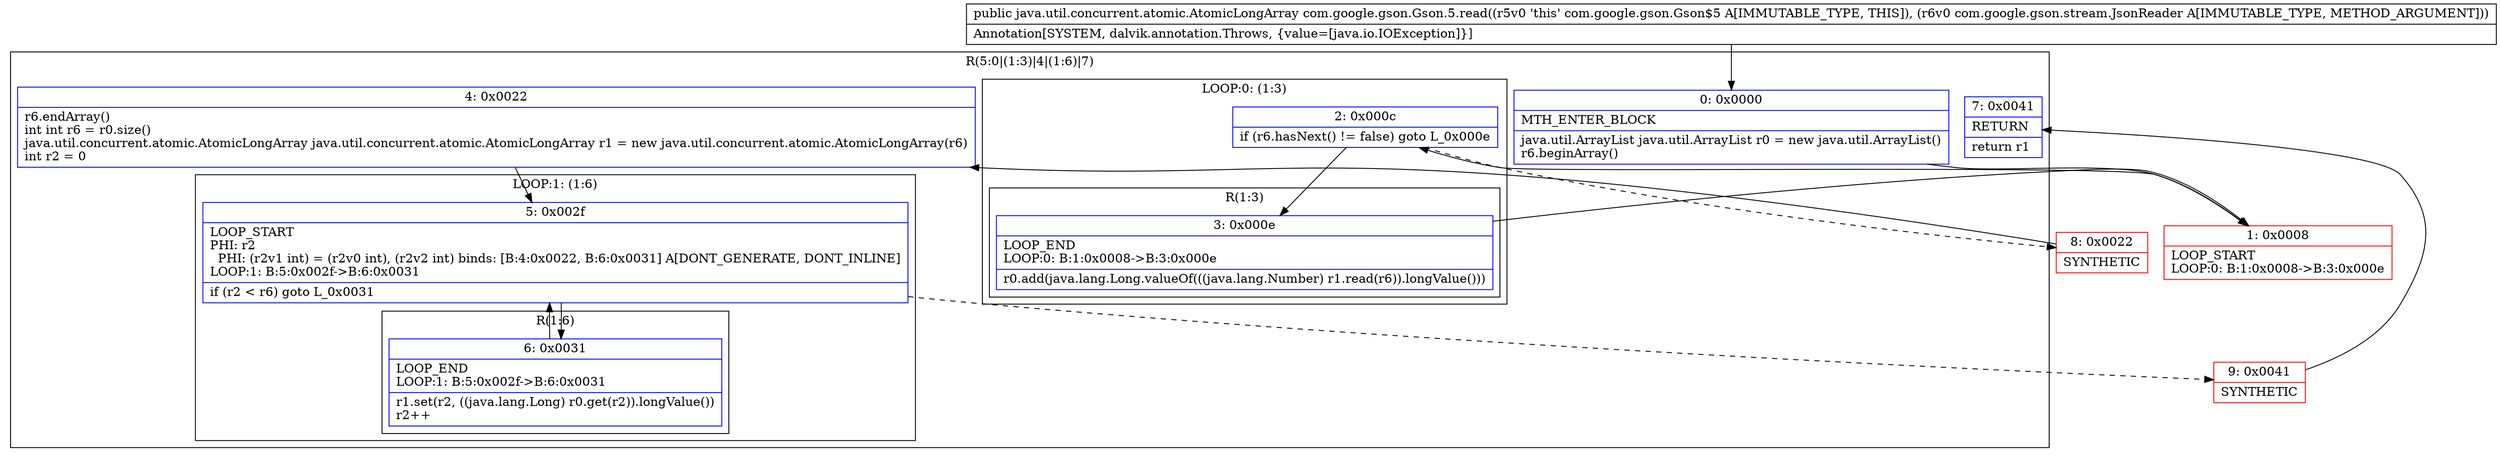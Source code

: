 digraph "CFG forcom.google.gson.Gson.5.read(Lcom\/google\/gson\/stream\/JsonReader;)Ljava\/util\/concurrent\/atomic\/AtomicLongArray;" {
subgraph cluster_Region_1807592283 {
label = "R(5:0|(1:3)|4|(1:6)|7)";
node [shape=record,color=blue];
Node_0 [shape=record,label="{0\:\ 0x0000|MTH_ENTER_BLOCK\l|java.util.ArrayList java.util.ArrayList r0 = new java.util.ArrayList()\lr6.beginArray()\l}"];
subgraph cluster_LoopRegion_1280750171 {
label = "LOOP:0: (1:3)";
node [shape=record,color=blue];
Node_2 [shape=record,label="{2\:\ 0x000c|if (r6.hasNext() != false) goto L_0x000e\l}"];
subgraph cluster_Region_1548883106 {
label = "R(1:3)";
node [shape=record,color=blue];
Node_3 [shape=record,label="{3\:\ 0x000e|LOOP_END\lLOOP:0: B:1:0x0008\-\>B:3:0x000e\l|r0.add(java.lang.Long.valueOf(((java.lang.Number) r1.read(r6)).longValue()))\l}"];
}
}
Node_4 [shape=record,label="{4\:\ 0x0022|r6.endArray()\lint int r6 = r0.size()\ljava.util.concurrent.atomic.AtomicLongArray java.util.concurrent.atomic.AtomicLongArray r1 = new java.util.concurrent.atomic.AtomicLongArray(r6)\lint r2 = 0\l}"];
subgraph cluster_LoopRegion_1350187077 {
label = "LOOP:1: (1:6)";
node [shape=record,color=blue];
Node_5 [shape=record,label="{5\:\ 0x002f|LOOP_START\lPHI: r2 \l  PHI: (r2v1 int) = (r2v0 int), (r2v2 int) binds: [B:4:0x0022, B:6:0x0031] A[DONT_GENERATE, DONT_INLINE]\lLOOP:1: B:5:0x002f\-\>B:6:0x0031\l|if (r2 \< r6) goto L_0x0031\l}"];
subgraph cluster_Region_598064345 {
label = "R(1:6)";
node [shape=record,color=blue];
Node_6 [shape=record,label="{6\:\ 0x0031|LOOP_END\lLOOP:1: B:5:0x002f\-\>B:6:0x0031\l|r1.set(r2, ((java.lang.Long) r0.get(r2)).longValue())\lr2++\l}"];
}
}
Node_7 [shape=record,label="{7\:\ 0x0041|RETURN\l|return r1\l}"];
}
Node_1 [shape=record,color=red,label="{1\:\ 0x0008|LOOP_START\lLOOP:0: B:1:0x0008\-\>B:3:0x000e\l}"];
Node_8 [shape=record,color=red,label="{8\:\ 0x0022|SYNTHETIC\l}"];
Node_9 [shape=record,color=red,label="{9\:\ 0x0041|SYNTHETIC\l}"];
MethodNode[shape=record,label="{public java.util.concurrent.atomic.AtomicLongArray com.google.gson.Gson.5.read((r5v0 'this' com.google.gson.Gson$5 A[IMMUTABLE_TYPE, THIS]), (r6v0 com.google.gson.stream.JsonReader A[IMMUTABLE_TYPE, METHOD_ARGUMENT]))  | Annotation[SYSTEM, dalvik.annotation.Throws, \{value=[java.io.IOException]\}]\l}"];
MethodNode -> Node_0;
Node_0 -> Node_1;
Node_2 -> Node_3;
Node_2 -> Node_8[style=dashed];
Node_3 -> Node_1;
Node_4 -> Node_5;
Node_5 -> Node_6;
Node_5 -> Node_9[style=dashed];
Node_6 -> Node_5;
Node_1 -> Node_2;
Node_8 -> Node_4;
Node_9 -> Node_7;
}


